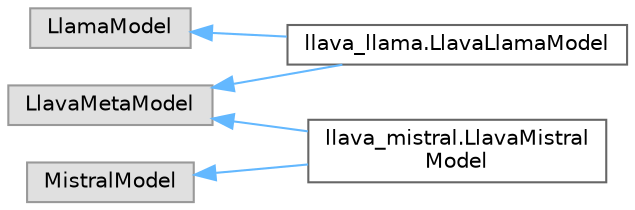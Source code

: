 digraph "Graphical Class Hierarchy"
{
 // LATEX_PDF_SIZE
  bgcolor="transparent";
  edge [fontname=Helvetica,fontsize=10,labelfontname=Helvetica,labelfontsize=10];
  node [fontname=Helvetica,fontsize=10,shape=box,height=0.2,width=0.4];
  rankdir="LR";
  Node0 [id="Node000000",label="LlamaModel",height=0.2,width=0.4,color="grey60", fillcolor="#E0E0E0", style="filled",tooltip=" "];
  Node0 -> Node1 [id="edge9_Node000000_Node000001",dir="back",color="steelblue1",style="solid",tooltip=" "];
  Node1 [id="Node000001",label="llava_llama.LlavaLlamaModel",height=0.2,width=0.4,color="grey40", fillcolor="white", style="filled",URL="$classllava__llama_1_1_llava_llama_model.html",tooltip="LLaVA 모델의 LLaMA 기반 핵심 모델 구현 클래스"];
  Node2 [id="Node000002",label="LlavaMetaModel",height=0.2,width=0.4,color="grey60", fillcolor="#E0E0E0", style="filled",tooltip=" "];
  Node2 -> Node1 [id="edge10_Node000002_Node000001",dir="back",color="steelblue1",style="solid",tooltip=" "];
  Node2 -> Node3 [id="edge11_Node000002_Node000003",dir="back",color="steelblue1",style="solid",tooltip=" "];
  Node3 [id="Node000003",label="llava_mistral.LlavaMistral\lModel",height=0.2,width=0.4,color="grey40", fillcolor="white", style="filled",URL="$classllava__mistral_1_1_llava_mistral_model.html",tooltip="LLaVA 모델의 Mistral 기반 클래스"];
  Node4 [id="Node000004",label="MistralModel",height=0.2,width=0.4,color="grey60", fillcolor="#E0E0E0", style="filled",tooltip=" "];
  Node4 -> Node3 [id="edge12_Node000004_Node000003",dir="back",color="steelblue1",style="solid",tooltip=" "];
}
